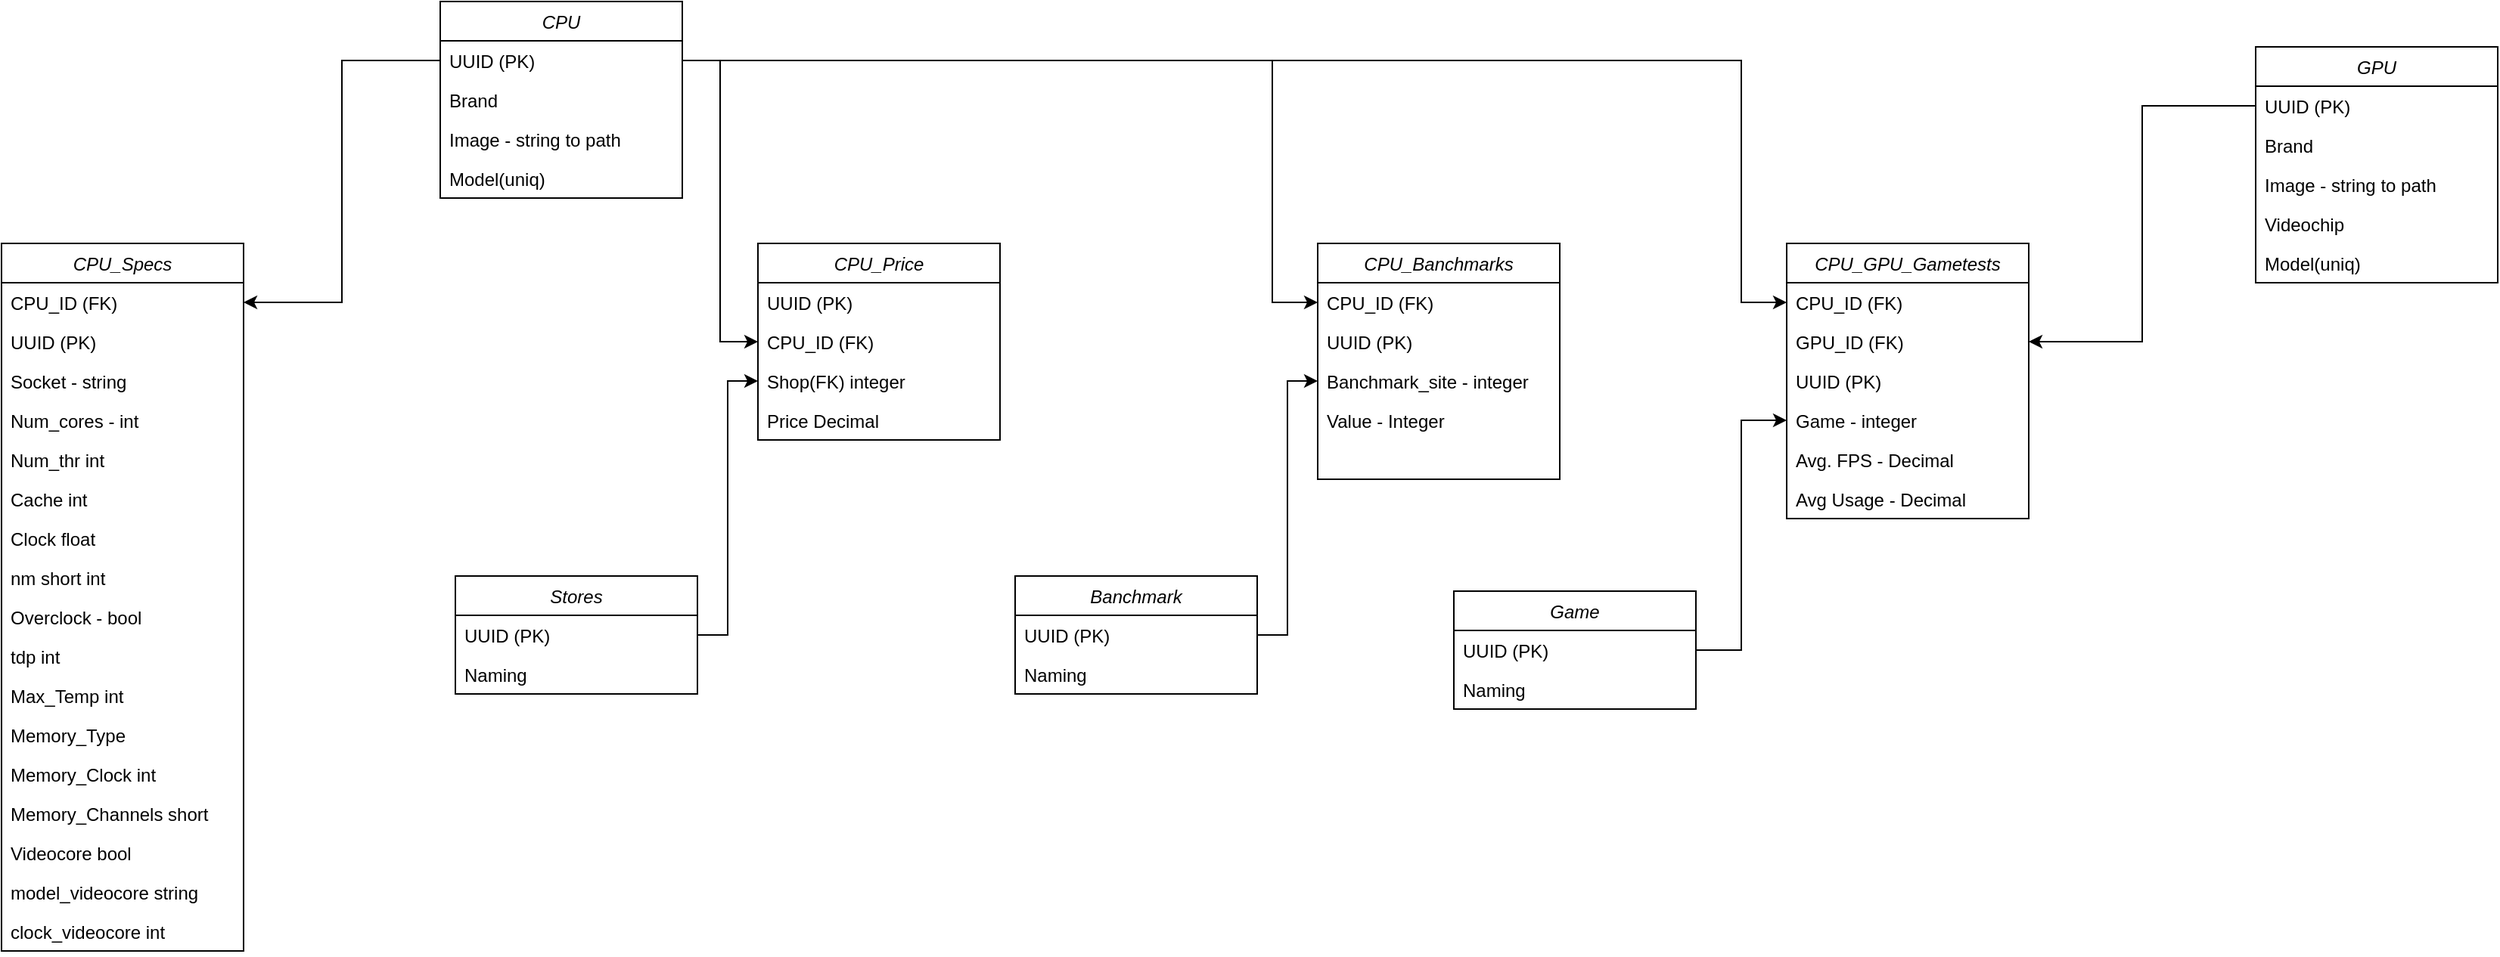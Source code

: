 <mxfile version="20.8.19" type="github">
  <diagram id="C5RBs43oDa-KdzZeNtuy" name="Page-1">
    <mxGraphModel dx="1936" dy="948" grid="1" gridSize="10" guides="1" tooltips="1" connect="1" arrows="1" fold="1" page="1" pageScale="1" pageWidth="827" pageHeight="1169" math="0" shadow="0">
      <root>
        <mxCell id="WIyWlLk6GJQsqaUBKTNV-0" />
        <mxCell id="WIyWlLk6GJQsqaUBKTNV-1" parent="WIyWlLk6GJQsqaUBKTNV-0" />
        <mxCell id="zkfFHV4jXpPFQw0GAbJ--0" value="CPU" style="swimlane;fontStyle=2;align=center;verticalAlign=top;childLayout=stackLayout;horizontal=1;startSize=26;horizontalStack=0;resizeParent=1;resizeLast=0;collapsible=1;marginBottom=0;rounded=0;shadow=0;strokeWidth=1;" parent="WIyWlLk6GJQsqaUBKTNV-1" vertex="1">
          <mxGeometry x="400" y="30" width="160" height="130" as="geometry">
            <mxRectangle x="230" y="140" width="160" height="26" as="alternateBounds" />
          </mxGeometry>
        </mxCell>
        <mxCell id="zkfFHV4jXpPFQw0GAbJ--1" value="UUID (PK)" style="text;align=left;verticalAlign=top;spacingLeft=4;spacingRight=4;overflow=hidden;rotatable=0;points=[[0,0.5],[1,0.5]];portConstraint=eastwest;" parent="zkfFHV4jXpPFQw0GAbJ--0" vertex="1">
          <mxGeometry y="26" width="160" height="26" as="geometry" />
        </mxCell>
        <mxCell id="zkfFHV4jXpPFQw0GAbJ--2" value="Brand" style="text;align=left;verticalAlign=top;spacingLeft=4;spacingRight=4;overflow=hidden;rotatable=0;points=[[0,0.5],[1,0.5]];portConstraint=eastwest;rounded=0;shadow=0;html=0;" parent="zkfFHV4jXpPFQw0GAbJ--0" vertex="1">
          <mxGeometry y="52" width="160" height="26" as="geometry" />
        </mxCell>
        <mxCell id="tO5rGSeoXVKtlffqZG7s-85" value="Image - string to path" style="text;align=left;verticalAlign=top;spacingLeft=4;spacingRight=4;overflow=hidden;rotatable=0;points=[[0,0.5],[1,0.5]];portConstraint=eastwest;rounded=0;shadow=0;html=0;" vertex="1" parent="zkfFHV4jXpPFQw0GAbJ--0">
          <mxGeometry y="78" width="160" height="26" as="geometry" />
        </mxCell>
        <mxCell id="zkfFHV4jXpPFQw0GAbJ--3" value="Model(uniq)" style="text;align=left;verticalAlign=top;spacingLeft=4;spacingRight=4;overflow=hidden;rotatable=0;points=[[0,0.5],[1,0.5]];portConstraint=eastwest;rounded=0;shadow=0;html=0;" parent="zkfFHV4jXpPFQw0GAbJ--0" vertex="1">
          <mxGeometry y="104" width="160" height="26" as="geometry" />
        </mxCell>
        <mxCell id="tO5rGSeoXVKtlffqZG7s-1" value="CPU_Specs" style="swimlane;fontStyle=2;align=center;verticalAlign=top;childLayout=stackLayout;horizontal=1;startSize=26;horizontalStack=0;resizeParent=1;resizeLast=0;collapsible=1;marginBottom=0;rounded=0;shadow=0;strokeWidth=1;" vertex="1" parent="WIyWlLk6GJQsqaUBKTNV-1">
          <mxGeometry x="110" y="190" width="160" height="468" as="geometry">
            <mxRectangle x="230" y="140" width="160" height="26" as="alternateBounds" />
          </mxGeometry>
        </mxCell>
        <mxCell id="tO5rGSeoXVKtlffqZG7s-3" value="CPU_ID (FK)" style="text;align=left;verticalAlign=top;spacingLeft=4;spacingRight=4;overflow=hidden;rotatable=0;points=[[0,0.5],[1,0.5]];portConstraint=eastwest;" vertex="1" parent="tO5rGSeoXVKtlffqZG7s-1">
          <mxGeometry y="26" width="160" height="26" as="geometry" />
        </mxCell>
        <mxCell id="tO5rGSeoXVKtlffqZG7s-74" value="UUID (PK)" style="text;align=left;verticalAlign=top;spacingLeft=4;spacingRight=4;overflow=hidden;rotatable=0;points=[[0,0.5],[1,0.5]];portConstraint=eastwest;" vertex="1" parent="tO5rGSeoXVKtlffqZG7s-1">
          <mxGeometry y="52" width="160" height="26" as="geometry" />
        </mxCell>
        <mxCell id="tO5rGSeoXVKtlffqZG7s-4" value="Socket - string" style="text;align=left;verticalAlign=top;spacingLeft=4;spacingRight=4;overflow=hidden;rotatable=0;points=[[0,0.5],[1,0.5]];portConstraint=eastwest;rounded=0;shadow=0;html=0;" vertex="1" parent="tO5rGSeoXVKtlffqZG7s-1">
          <mxGeometry y="78" width="160" height="26" as="geometry" />
        </mxCell>
        <mxCell id="tO5rGSeoXVKtlffqZG7s-10" value="Num_cores - int" style="text;align=left;verticalAlign=top;spacingLeft=4;spacingRight=4;overflow=hidden;rotatable=0;points=[[0,0.5],[1,0.5]];portConstraint=eastwest;rounded=0;shadow=0;html=0;" vertex="1" parent="tO5rGSeoXVKtlffqZG7s-1">
          <mxGeometry y="104" width="160" height="26" as="geometry" />
        </mxCell>
        <mxCell id="tO5rGSeoXVKtlffqZG7s-14" value="Num_thr int" style="text;align=left;verticalAlign=top;spacingLeft=4;spacingRight=4;overflow=hidden;rotatable=0;points=[[0,0.5],[1,0.5]];portConstraint=eastwest;rounded=0;shadow=0;html=0;" vertex="1" parent="tO5rGSeoXVKtlffqZG7s-1">
          <mxGeometry y="130" width="160" height="26" as="geometry" />
        </mxCell>
        <mxCell id="tO5rGSeoXVKtlffqZG7s-13" value="Cache int" style="text;align=left;verticalAlign=top;spacingLeft=4;spacingRight=4;overflow=hidden;rotatable=0;points=[[0,0.5],[1,0.5]];portConstraint=eastwest;rounded=0;shadow=0;html=0;" vertex="1" parent="tO5rGSeoXVKtlffqZG7s-1">
          <mxGeometry y="156" width="160" height="26" as="geometry" />
        </mxCell>
        <mxCell id="tO5rGSeoXVKtlffqZG7s-12" value="Clock float" style="text;align=left;verticalAlign=top;spacingLeft=4;spacingRight=4;overflow=hidden;rotatable=0;points=[[0,0.5],[1,0.5]];portConstraint=eastwest;rounded=0;shadow=0;html=0;" vertex="1" parent="tO5rGSeoXVKtlffqZG7s-1">
          <mxGeometry y="182" width="160" height="26" as="geometry" />
        </mxCell>
        <mxCell id="tO5rGSeoXVKtlffqZG7s-11" value="nm short int" style="text;align=left;verticalAlign=top;spacingLeft=4;spacingRight=4;overflow=hidden;rotatable=0;points=[[0,0.5],[1,0.5]];portConstraint=eastwest;rounded=0;shadow=0;html=0;" vertex="1" parent="tO5rGSeoXVKtlffqZG7s-1">
          <mxGeometry y="208" width="160" height="26" as="geometry" />
        </mxCell>
        <mxCell id="tO5rGSeoXVKtlffqZG7s-15" value="Overclock - bool" style="text;align=left;verticalAlign=top;spacingLeft=4;spacingRight=4;overflow=hidden;rotatable=0;points=[[0,0.5],[1,0.5]];portConstraint=eastwest;rounded=0;shadow=0;html=0;" vertex="1" parent="tO5rGSeoXVKtlffqZG7s-1">
          <mxGeometry y="234" width="160" height="26" as="geometry" />
        </mxCell>
        <mxCell id="tO5rGSeoXVKtlffqZG7s-18" value="tdp int" style="text;align=left;verticalAlign=top;spacingLeft=4;spacingRight=4;overflow=hidden;rotatable=0;points=[[0,0.5],[1,0.5]];portConstraint=eastwest;rounded=0;shadow=0;html=0;" vertex="1" parent="tO5rGSeoXVKtlffqZG7s-1">
          <mxGeometry y="260" width="160" height="26" as="geometry" />
        </mxCell>
        <mxCell id="tO5rGSeoXVKtlffqZG7s-17" value="Max_Temp int" style="text;align=left;verticalAlign=top;spacingLeft=4;spacingRight=4;overflow=hidden;rotatable=0;points=[[0,0.5],[1,0.5]];portConstraint=eastwest;rounded=0;shadow=0;html=0;" vertex="1" parent="tO5rGSeoXVKtlffqZG7s-1">
          <mxGeometry y="286" width="160" height="26" as="geometry" />
        </mxCell>
        <mxCell id="tO5rGSeoXVKtlffqZG7s-16" value="Memory_Type " style="text;align=left;verticalAlign=top;spacingLeft=4;spacingRight=4;overflow=hidden;rotatable=0;points=[[0,0.5],[1,0.5]];portConstraint=eastwest;rounded=0;shadow=0;html=0;" vertex="1" parent="tO5rGSeoXVKtlffqZG7s-1">
          <mxGeometry y="312" width="160" height="26" as="geometry" />
        </mxCell>
        <mxCell id="tO5rGSeoXVKtlffqZG7s-9" value="Memory_Clock int" style="text;align=left;verticalAlign=top;spacingLeft=4;spacingRight=4;overflow=hidden;rotatable=0;points=[[0,0.5],[1,0.5]];portConstraint=eastwest;rounded=0;shadow=0;html=0;" vertex="1" parent="tO5rGSeoXVKtlffqZG7s-1">
          <mxGeometry y="338" width="160" height="26" as="geometry" />
        </mxCell>
        <mxCell id="tO5rGSeoXVKtlffqZG7s-8" value="Memory_Channels short" style="text;align=left;verticalAlign=top;spacingLeft=4;spacingRight=4;overflow=hidden;rotatable=0;points=[[0,0.5],[1,0.5]];portConstraint=eastwest;rounded=0;shadow=0;html=0;" vertex="1" parent="tO5rGSeoXVKtlffqZG7s-1">
          <mxGeometry y="364" width="160" height="26" as="geometry" />
        </mxCell>
        <mxCell id="tO5rGSeoXVKtlffqZG7s-7" value="Videocore bool" style="text;align=left;verticalAlign=top;spacingLeft=4;spacingRight=4;overflow=hidden;rotatable=0;points=[[0,0.5],[1,0.5]];portConstraint=eastwest;rounded=0;shadow=0;html=0;" vertex="1" parent="tO5rGSeoXVKtlffqZG7s-1">
          <mxGeometry y="390" width="160" height="26" as="geometry" />
        </mxCell>
        <mxCell id="tO5rGSeoXVKtlffqZG7s-19" value="model_videocore string" style="text;align=left;verticalAlign=top;spacingLeft=4;spacingRight=4;overflow=hidden;rotatable=0;points=[[0,0.5],[1,0.5]];portConstraint=eastwest;rounded=0;shadow=0;html=0;" vertex="1" parent="tO5rGSeoXVKtlffqZG7s-1">
          <mxGeometry y="416" width="160" height="26" as="geometry" />
        </mxCell>
        <mxCell id="tO5rGSeoXVKtlffqZG7s-5" value="clock_videocore int" style="text;align=left;verticalAlign=top;spacingLeft=4;spacingRight=4;overflow=hidden;rotatable=0;points=[[0,0.5],[1,0.5]];portConstraint=eastwest;rounded=0;shadow=0;html=0;" vertex="1" parent="tO5rGSeoXVKtlffqZG7s-1">
          <mxGeometry y="442" width="160" height="26" as="geometry" />
        </mxCell>
        <mxCell id="tO5rGSeoXVKtlffqZG7s-38" value="CPU_Price" style="swimlane;fontStyle=2;align=center;verticalAlign=top;childLayout=stackLayout;horizontal=1;startSize=26;horizontalStack=0;resizeParent=1;resizeLast=0;collapsible=1;marginBottom=0;rounded=0;shadow=0;strokeWidth=1;" vertex="1" parent="WIyWlLk6GJQsqaUBKTNV-1">
          <mxGeometry x="610" y="190" width="160" height="130" as="geometry">
            <mxRectangle x="230" y="140" width="160" height="26" as="alternateBounds" />
          </mxGeometry>
        </mxCell>
        <mxCell id="tO5rGSeoXVKtlffqZG7s-76" value="UUID (PK)" style="text;align=left;verticalAlign=top;spacingLeft=4;spacingRight=4;overflow=hidden;rotatable=0;points=[[0,0.5],[1,0.5]];portConstraint=eastwest;" vertex="1" parent="tO5rGSeoXVKtlffqZG7s-38">
          <mxGeometry y="26" width="160" height="26" as="geometry" />
        </mxCell>
        <mxCell id="tO5rGSeoXVKtlffqZG7s-75" value="CPU_ID (FK)" style="text;align=left;verticalAlign=top;spacingLeft=4;spacingRight=4;overflow=hidden;rotatable=0;points=[[0,0.5],[1,0.5]];portConstraint=eastwest;" vertex="1" parent="tO5rGSeoXVKtlffqZG7s-38">
          <mxGeometry y="52" width="160" height="26" as="geometry" />
        </mxCell>
        <mxCell id="tO5rGSeoXVKtlffqZG7s-41" value="Shop(FK) integer" style="text;align=left;verticalAlign=top;spacingLeft=4;spacingRight=4;overflow=hidden;rotatable=0;points=[[0,0.5],[1,0.5]];portConstraint=eastwest;rounded=0;shadow=0;html=0;" vertex="1" parent="tO5rGSeoXVKtlffqZG7s-38">
          <mxGeometry y="78" width="160" height="26" as="geometry" />
        </mxCell>
        <mxCell id="tO5rGSeoXVKtlffqZG7s-43" value="Price Decimal" style="text;align=left;verticalAlign=top;spacingLeft=4;spacingRight=4;overflow=hidden;rotatable=0;points=[[0,0.5],[1,0.5]];portConstraint=eastwest;rounded=0;shadow=0;html=0;" vertex="1" parent="tO5rGSeoXVKtlffqZG7s-38">
          <mxGeometry y="104" width="160" height="26" as="geometry" />
        </mxCell>
        <mxCell id="tO5rGSeoXVKtlffqZG7s-44" value="Stores" style="swimlane;fontStyle=2;align=center;verticalAlign=top;childLayout=stackLayout;horizontal=1;startSize=26;horizontalStack=0;resizeParent=1;resizeLast=0;collapsible=1;marginBottom=0;rounded=0;shadow=0;strokeWidth=1;" vertex="1" parent="WIyWlLk6GJQsqaUBKTNV-1">
          <mxGeometry x="410" y="410" width="160" height="78" as="geometry">
            <mxRectangle x="230" y="140" width="160" height="26" as="alternateBounds" />
          </mxGeometry>
        </mxCell>
        <mxCell id="tO5rGSeoXVKtlffqZG7s-45" value="UUID (PK)" style="text;align=left;verticalAlign=top;spacingLeft=4;spacingRight=4;overflow=hidden;rotatable=0;points=[[0,0.5],[1,0.5]];portConstraint=eastwest;" vertex="1" parent="tO5rGSeoXVKtlffqZG7s-44">
          <mxGeometry y="26" width="160" height="26" as="geometry" />
        </mxCell>
        <mxCell id="tO5rGSeoXVKtlffqZG7s-46" value="Naming" style="text;align=left;verticalAlign=top;spacingLeft=4;spacingRight=4;overflow=hidden;rotatable=0;points=[[0,0.5],[1,0.5]];portConstraint=eastwest;rounded=0;shadow=0;html=0;" vertex="1" parent="tO5rGSeoXVKtlffqZG7s-44">
          <mxGeometry y="52" width="160" height="26" as="geometry" />
        </mxCell>
        <mxCell id="tO5rGSeoXVKtlffqZG7s-50" value="CPU_Banchmarks" style="swimlane;fontStyle=2;align=center;verticalAlign=top;childLayout=stackLayout;horizontal=1;startSize=26;horizontalStack=0;resizeParent=1;resizeLast=0;collapsible=1;marginBottom=0;rounded=0;shadow=0;strokeWidth=1;" vertex="1" parent="WIyWlLk6GJQsqaUBKTNV-1">
          <mxGeometry x="980" y="190" width="160" height="156" as="geometry">
            <mxRectangle x="230" y="140" width="160" height="26" as="alternateBounds" />
          </mxGeometry>
        </mxCell>
        <mxCell id="tO5rGSeoXVKtlffqZG7s-80" value="CPU_ID (FK)" style="text;align=left;verticalAlign=top;spacingLeft=4;spacingRight=4;overflow=hidden;rotatable=0;points=[[0,0.5],[1,0.5]];portConstraint=eastwest;" vertex="1" parent="tO5rGSeoXVKtlffqZG7s-50">
          <mxGeometry y="26" width="160" height="26" as="geometry" />
        </mxCell>
        <mxCell id="tO5rGSeoXVKtlffqZG7s-79" value="UUID (PK)" style="text;align=left;verticalAlign=top;spacingLeft=4;spacingRight=4;overflow=hidden;rotatable=0;points=[[0,0.5],[1,0.5]];portConstraint=eastwest;" vertex="1" parent="tO5rGSeoXVKtlffqZG7s-50">
          <mxGeometry y="52" width="160" height="26" as="geometry" />
        </mxCell>
        <mxCell id="tO5rGSeoXVKtlffqZG7s-52" value="Banchmark_site - integer" style="text;align=left;verticalAlign=top;spacingLeft=4;spacingRight=4;overflow=hidden;rotatable=0;points=[[0,0.5],[1,0.5]];portConstraint=eastwest;rounded=0;shadow=0;html=0;" vertex="1" parent="tO5rGSeoXVKtlffqZG7s-50">
          <mxGeometry y="78" width="160" height="26" as="geometry" />
        </mxCell>
        <mxCell id="tO5rGSeoXVKtlffqZG7s-53" value="Value - Integer" style="text;align=left;verticalAlign=top;spacingLeft=4;spacingRight=4;overflow=hidden;rotatable=0;points=[[0,0.5],[1,0.5]];portConstraint=eastwest;rounded=0;shadow=0;html=0;" vertex="1" parent="tO5rGSeoXVKtlffqZG7s-50">
          <mxGeometry y="104" width="160" height="26" as="geometry" />
        </mxCell>
        <mxCell id="tO5rGSeoXVKtlffqZG7s-56" style="edgeStyle=orthogonalEdgeStyle;rounded=0;orthogonalLoop=1;jettySize=auto;html=1;entryX=1;entryY=0.5;entryDx=0;entryDy=0;" edge="1" parent="WIyWlLk6GJQsqaUBKTNV-1" source="zkfFHV4jXpPFQw0GAbJ--1" target="tO5rGSeoXVKtlffqZG7s-3">
          <mxGeometry relative="1" as="geometry" />
        </mxCell>
        <mxCell id="tO5rGSeoXVKtlffqZG7s-57" style="edgeStyle=orthogonalEdgeStyle;rounded=0;orthogonalLoop=1;jettySize=auto;html=1;exitX=1;exitY=0.5;exitDx=0;exitDy=0;entryX=0;entryY=0.5;entryDx=0;entryDy=0;" edge="1" parent="WIyWlLk6GJQsqaUBKTNV-1" source="zkfFHV4jXpPFQw0GAbJ--1">
          <mxGeometry relative="1" as="geometry">
            <mxPoint x="980" y="229.0" as="targetPoint" />
            <Array as="points">
              <mxPoint x="950" y="69" />
              <mxPoint x="950" y="229" />
            </Array>
          </mxGeometry>
        </mxCell>
        <mxCell id="tO5rGSeoXVKtlffqZG7s-58" value="Banchmark" style="swimlane;fontStyle=2;align=center;verticalAlign=top;childLayout=stackLayout;horizontal=1;startSize=26;horizontalStack=0;resizeParent=1;resizeLast=0;collapsible=1;marginBottom=0;rounded=0;shadow=0;strokeWidth=1;" vertex="1" parent="WIyWlLk6GJQsqaUBKTNV-1">
          <mxGeometry x="780" y="410" width="160" height="78" as="geometry">
            <mxRectangle x="230" y="140" width="160" height="26" as="alternateBounds" />
          </mxGeometry>
        </mxCell>
        <mxCell id="tO5rGSeoXVKtlffqZG7s-59" value="UUID (PK)" style="text;align=left;verticalAlign=top;spacingLeft=4;spacingRight=4;overflow=hidden;rotatable=0;points=[[0,0.5],[1,0.5]];portConstraint=eastwest;" vertex="1" parent="tO5rGSeoXVKtlffqZG7s-58">
          <mxGeometry y="26" width="160" height="26" as="geometry" />
        </mxCell>
        <mxCell id="tO5rGSeoXVKtlffqZG7s-60" value="Naming" style="text;align=left;verticalAlign=top;spacingLeft=4;spacingRight=4;overflow=hidden;rotatable=0;points=[[0,0.5],[1,0.5]];portConstraint=eastwest;rounded=0;shadow=0;html=0;" vertex="1" parent="tO5rGSeoXVKtlffqZG7s-58">
          <mxGeometry y="52" width="160" height="26" as="geometry" />
        </mxCell>
        <mxCell id="tO5rGSeoXVKtlffqZG7s-61" style="edgeStyle=orthogonalEdgeStyle;rounded=0;orthogonalLoop=1;jettySize=auto;html=1;entryX=0;entryY=0.5;entryDx=0;entryDy=0;" edge="1" parent="WIyWlLk6GJQsqaUBKTNV-1" source="tO5rGSeoXVKtlffqZG7s-59" target="tO5rGSeoXVKtlffqZG7s-52">
          <mxGeometry relative="1" as="geometry" />
        </mxCell>
        <mxCell id="tO5rGSeoXVKtlffqZG7s-62" value="CPU_GPU_Gametests" style="swimlane;fontStyle=2;align=center;verticalAlign=top;childLayout=stackLayout;horizontal=1;startSize=26;horizontalStack=0;resizeParent=1;resizeLast=0;collapsible=1;marginBottom=0;rounded=0;shadow=0;strokeWidth=1;" vertex="1" parent="WIyWlLk6GJQsqaUBKTNV-1">
          <mxGeometry x="1290" y="190" width="160" height="182" as="geometry">
            <mxRectangle x="230" y="140" width="160" height="26" as="alternateBounds" />
          </mxGeometry>
        </mxCell>
        <mxCell id="tO5rGSeoXVKtlffqZG7s-81" value="CPU_ID (FK)" style="text;align=left;verticalAlign=top;spacingLeft=4;spacingRight=4;overflow=hidden;rotatable=0;points=[[0,0.5],[1,0.5]];portConstraint=eastwest;" vertex="1" parent="tO5rGSeoXVKtlffqZG7s-62">
          <mxGeometry y="26" width="160" height="26" as="geometry" />
        </mxCell>
        <mxCell id="tO5rGSeoXVKtlffqZG7s-84" value="GPU_ID (FK)" style="text;align=left;verticalAlign=top;spacingLeft=4;spacingRight=4;overflow=hidden;rotatable=0;points=[[0,0.5],[1,0.5]];portConstraint=eastwest;" vertex="1" parent="tO5rGSeoXVKtlffqZG7s-62">
          <mxGeometry y="52" width="160" height="26" as="geometry" />
        </mxCell>
        <mxCell id="tO5rGSeoXVKtlffqZG7s-63" value="UUID (PK)" style="text;align=left;verticalAlign=top;spacingLeft=4;spacingRight=4;overflow=hidden;rotatable=0;points=[[0,0.5],[1,0.5]];portConstraint=eastwest;" vertex="1" parent="tO5rGSeoXVKtlffqZG7s-62">
          <mxGeometry y="78" width="160" height="26" as="geometry" />
        </mxCell>
        <mxCell id="tO5rGSeoXVKtlffqZG7s-64" value="Game - integer" style="text;align=left;verticalAlign=top;spacingLeft=4;spacingRight=4;overflow=hidden;rotatable=0;points=[[0,0.5],[1,0.5]];portConstraint=eastwest;rounded=0;shadow=0;html=0;" vertex="1" parent="tO5rGSeoXVKtlffqZG7s-62">
          <mxGeometry y="104" width="160" height="26" as="geometry" />
        </mxCell>
        <mxCell id="tO5rGSeoXVKtlffqZG7s-67" value="Avg. FPS - Decimal" style="text;align=left;verticalAlign=top;spacingLeft=4;spacingRight=4;overflow=hidden;rotatable=0;points=[[0,0.5],[1,0.5]];portConstraint=eastwest;rounded=0;shadow=0;html=0;" vertex="1" parent="tO5rGSeoXVKtlffqZG7s-62">
          <mxGeometry y="130" width="160" height="26" as="geometry" />
        </mxCell>
        <mxCell id="tO5rGSeoXVKtlffqZG7s-65" value="Avg Usage - Decimal" style="text;align=left;verticalAlign=top;spacingLeft=4;spacingRight=4;overflow=hidden;rotatable=0;points=[[0,0.5],[1,0.5]];portConstraint=eastwest;rounded=0;shadow=0;html=0;" vertex="1" parent="tO5rGSeoXVKtlffqZG7s-62">
          <mxGeometry y="156" width="160" height="26" as="geometry" />
        </mxCell>
        <mxCell id="tO5rGSeoXVKtlffqZG7s-69" value="Game" style="swimlane;fontStyle=2;align=center;verticalAlign=top;childLayout=stackLayout;horizontal=1;startSize=26;horizontalStack=0;resizeParent=1;resizeLast=0;collapsible=1;marginBottom=0;rounded=0;shadow=0;strokeWidth=1;" vertex="1" parent="WIyWlLk6GJQsqaUBKTNV-1">
          <mxGeometry x="1070" y="420" width="160" height="78" as="geometry">
            <mxRectangle x="230" y="140" width="160" height="26" as="alternateBounds" />
          </mxGeometry>
        </mxCell>
        <mxCell id="tO5rGSeoXVKtlffqZG7s-70" value="UUID (PK)" style="text;align=left;verticalAlign=top;spacingLeft=4;spacingRight=4;overflow=hidden;rotatable=0;points=[[0,0.5],[1,0.5]];portConstraint=eastwest;" vertex="1" parent="tO5rGSeoXVKtlffqZG7s-69">
          <mxGeometry y="26" width="160" height="26" as="geometry" />
        </mxCell>
        <mxCell id="tO5rGSeoXVKtlffqZG7s-71" value="Naming" style="text;align=left;verticalAlign=top;spacingLeft=4;spacingRight=4;overflow=hidden;rotatable=0;points=[[0,0.5],[1,0.5]];portConstraint=eastwest;rounded=0;shadow=0;html=0;" vertex="1" parent="tO5rGSeoXVKtlffqZG7s-69">
          <mxGeometry y="52" width="160" height="26" as="geometry" />
        </mxCell>
        <mxCell id="tO5rGSeoXVKtlffqZG7s-73" style="edgeStyle=orthogonalEdgeStyle;rounded=0;orthogonalLoop=1;jettySize=auto;html=1;entryX=0;entryY=0.5;entryDx=0;entryDy=0;" edge="1" parent="WIyWlLk6GJQsqaUBKTNV-1" source="tO5rGSeoXVKtlffqZG7s-45" target="tO5rGSeoXVKtlffqZG7s-41">
          <mxGeometry relative="1" as="geometry" />
        </mxCell>
        <mxCell id="tO5rGSeoXVKtlffqZG7s-78" style="edgeStyle=orthogonalEdgeStyle;rounded=0;orthogonalLoop=1;jettySize=auto;html=1;entryX=0;entryY=0.5;entryDx=0;entryDy=0;" edge="1" parent="WIyWlLk6GJQsqaUBKTNV-1" source="zkfFHV4jXpPFQw0GAbJ--1" target="tO5rGSeoXVKtlffqZG7s-75">
          <mxGeometry relative="1" as="geometry" />
        </mxCell>
        <mxCell id="tO5rGSeoXVKtlffqZG7s-82" style="edgeStyle=orthogonalEdgeStyle;rounded=0;orthogonalLoop=1;jettySize=auto;html=1;entryX=0;entryY=0.5;entryDx=0;entryDy=0;" edge="1" parent="WIyWlLk6GJQsqaUBKTNV-1" source="tO5rGSeoXVKtlffqZG7s-70" target="tO5rGSeoXVKtlffqZG7s-64">
          <mxGeometry relative="1" as="geometry" />
        </mxCell>
        <mxCell id="tO5rGSeoXVKtlffqZG7s-83" style="edgeStyle=orthogonalEdgeStyle;rounded=0;orthogonalLoop=1;jettySize=auto;html=1;exitX=1;exitY=0.5;exitDx=0;exitDy=0;entryX=0;entryY=0.5;entryDx=0;entryDy=0;" edge="1" parent="WIyWlLk6GJQsqaUBKTNV-1" source="zkfFHV4jXpPFQw0GAbJ--1" target="tO5rGSeoXVKtlffqZG7s-81">
          <mxGeometry relative="1" as="geometry">
            <Array as="points">
              <mxPoint x="1260" y="69" />
              <mxPoint x="1260" y="229" />
            </Array>
          </mxGeometry>
        </mxCell>
        <mxCell id="tO5rGSeoXVKtlffqZG7s-86" value="GPU" style="swimlane;fontStyle=2;align=center;verticalAlign=top;childLayout=stackLayout;horizontal=1;startSize=26;horizontalStack=0;resizeParent=1;resizeLast=0;collapsible=1;marginBottom=0;rounded=0;shadow=0;strokeWidth=1;" vertex="1" parent="WIyWlLk6GJQsqaUBKTNV-1">
          <mxGeometry x="1600" y="60" width="160" height="156" as="geometry">
            <mxRectangle x="230" y="140" width="160" height="26" as="alternateBounds" />
          </mxGeometry>
        </mxCell>
        <mxCell id="tO5rGSeoXVKtlffqZG7s-87" value="UUID (PK)" style="text;align=left;verticalAlign=top;spacingLeft=4;spacingRight=4;overflow=hidden;rotatable=0;points=[[0,0.5],[1,0.5]];portConstraint=eastwest;" vertex="1" parent="tO5rGSeoXVKtlffqZG7s-86">
          <mxGeometry y="26" width="160" height="26" as="geometry" />
        </mxCell>
        <mxCell id="tO5rGSeoXVKtlffqZG7s-88" value="Brand" style="text;align=left;verticalAlign=top;spacingLeft=4;spacingRight=4;overflow=hidden;rotatable=0;points=[[0,0.5],[1,0.5]];portConstraint=eastwest;rounded=0;shadow=0;html=0;" vertex="1" parent="tO5rGSeoXVKtlffqZG7s-86">
          <mxGeometry y="52" width="160" height="26" as="geometry" />
        </mxCell>
        <mxCell id="tO5rGSeoXVKtlffqZG7s-89" value="Image - string to path" style="text;align=left;verticalAlign=top;spacingLeft=4;spacingRight=4;overflow=hidden;rotatable=0;points=[[0,0.5],[1,0.5]];portConstraint=eastwest;rounded=0;shadow=0;html=0;" vertex="1" parent="tO5rGSeoXVKtlffqZG7s-86">
          <mxGeometry y="78" width="160" height="26" as="geometry" />
        </mxCell>
        <mxCell id="tO5rGSeoXVKtlffqZG7s-91" value="Videochip" style="text;align=left;verticalAlign=top;spacingLeft=4;spacingRight=4;overflow=hidden;rotatable=0;points=[[0,0.5],[1,0.5]];portConstraint=eastwest;rounded=0;shadow=0;html=0;" vertex="1" parent="tO5rGSeoXVKtlffqZG7s-86">
          <mxGeometry y="104" width="160" height="26" as="geometry" />
        </mxCell>
        <mxCell id="tO5rGSeoXVKtlffqZG7s-90" value="Model(uniq)" style="text;align=left;verticalAlign=top;spacingLeft=4;spacingRight=4;overflow=hidden;rotatable=0;points=[[0,0.5],[1,0.5]];portConstraint=eastwest;rounded=0;shadow=0;html=0;" vertex="1" parent="tO5rGSeoXVKtlffqZG7s-86">
          <mxGeometry y="130" width="160" height="26" as="geometry" />
        </mxCell>
        <mxCell id="tO5rGSeoXVKtlffqZG7s-92" style="edgeStyle=orthogonalEdgeStyle;rounded=0;orthogonalLoop=1;jettySize=auto;html=1;entryX=1;entryY=0.5;entryDx=0;entryDy=0;" edge="1" parent="WIyWlLk6GJQsqaUBKTNV-1" source="tO5rGSeoXVKtlffqZG7s-87" target="tO5rGSeoXVKtlffqZG7s-84">
          <mxGeometry relative="1" as="geometry" />
        </mxCell>
      </root>
    </mxGraphModel>
  </diagram>
</mxfile>
